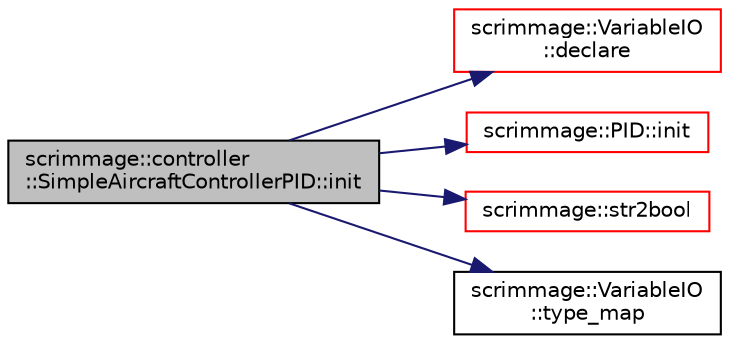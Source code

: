 digraph "scrimmage::controller::SimpleAircraftControllerPID::init"
{
 // LATEX_PDF_SIZE
  edge [fontname="Helvetica",fontsize="10",labelfontname="Helvetica",labelfontsize="10"];
  node [fontname="Helvetica",fontsize="10",shape=record];
  rankdir="LR";
  Node1 [label="scrimmage::controller\l::SimpleAircraftControllerPID::init",height=0.2,width=0.4,color="black", fillcolor="grey75", style="filled", fontcolor="black",tooltip=" "];
  Node1 -> Node2 [color="midnightblue",fontsize="10",style="solid",fontname="Helvetica"];
  Node2 [label="scrimmage::VariableIO\l::declare",height=0.2,width=0.4,color="red", fillcolor="white", style="filled",URL="$classscrimmage_1_1VariableIO.html#a17480737fb5915e676286816fee2412e",tooltip=" "];
  Node1 -> Node5 [color="midnightblue",fontsize="10",style="solid",fontname="Helvetica"];
  Node5 [label="scrimmage::PID::init",height=0.2,width=0.4,color="red", fillcolor="white", style="filled",URL="$classscrimmage_1_1PID.html#af0dfdaf6faa01780bec02a2f1605ce0c",tooltip=" "];
  Node1 -> Node15 [color="midnightblue",fontsize="10",style="solid",fontname="Helvetica"];
  Node15 [label="scrimmage::str2bool",height=0.2,width=0.4,color="red", fillcolor="white", style="filled",URL="$namespacescrimmage.html#abffb4b71da39ec24ad042a27d968da96",tooltip=" "];
  Node1 -> Node17 [color="midnightblue",fontsize="10",style="solid",fontname="Helvetica"];
  Node17 [label="scrimmage::VariableIO\l::type_map",height=0.2,width=0.4,color="black", fillcolor="white", style="filled",URL="$classscrimmage_1_1VariableIO.html#aa8590f1fee4e18f6233a5337216be636",tooltip=" "];
}
